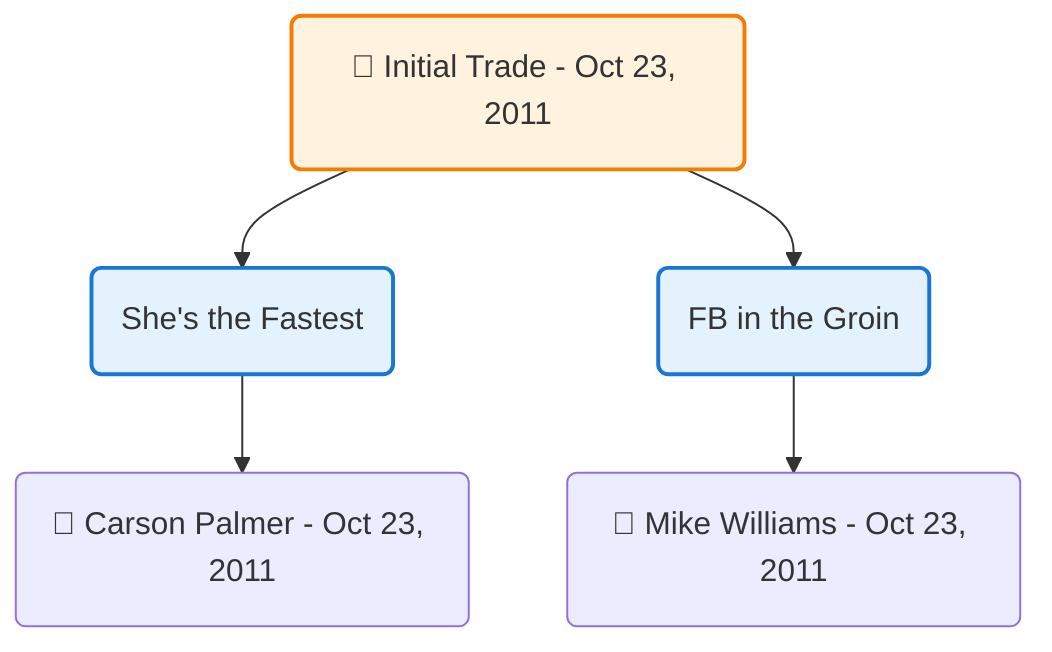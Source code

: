flowchart TD

    TRADE_MAIN("🔄 Initial Trade - Oct 23, 2011")
    TEAM_1("She's the Fastest")
    TEAM_2("FB in the Groin")
    NODE_849f06a4-c64b-4f6f-90e9-27a3b939037e("🔄 Carson Palmer - Oct 23, 2011")
    NODE_09ef3d98-1272-4332-bb15-9d9044643729("🔄 Mike Williams - Oct 23, 2011")

    TRADE_MAIN --> TEAM_1
    TRADE_MAIN --> TEAM_2
    TEAM_1 --> NODE_849f06a4-c64b-4f6f-90e9-27a3b939037e
    TEAM_2 --> NODE_09ef3d98-1272-4332-bb15-9d9044643729

    %% Node styling
    classDef teamNode fill:#e3f2fd,stroke:#1976d2,stroke-width:2px
    classDef tradeNode fill:#fff3e0,stroke:#f57c00,stroke-width:2px
    classDef playerNode fill:#f3e5f5,stroke:#7b1fa2,stroke-width:1px
    classDef nonRootPlayerNode fill:#f5f5f5,stroke:#757575,stroke-width:1px
    classDef endNode fill:#ffebee,stroke:#c62828,stroke-width:2px
    classDef waiverNode fill:#e8f5e8,stroke:#388e3c,stroke-width:2px
    classDef championshipNode fill:#fff9c4,stroke:#f57f17,stroke-width:3px

    class TEAM_1,TEAM_2 teamNode
    class TRADE_MAIN tradeNode